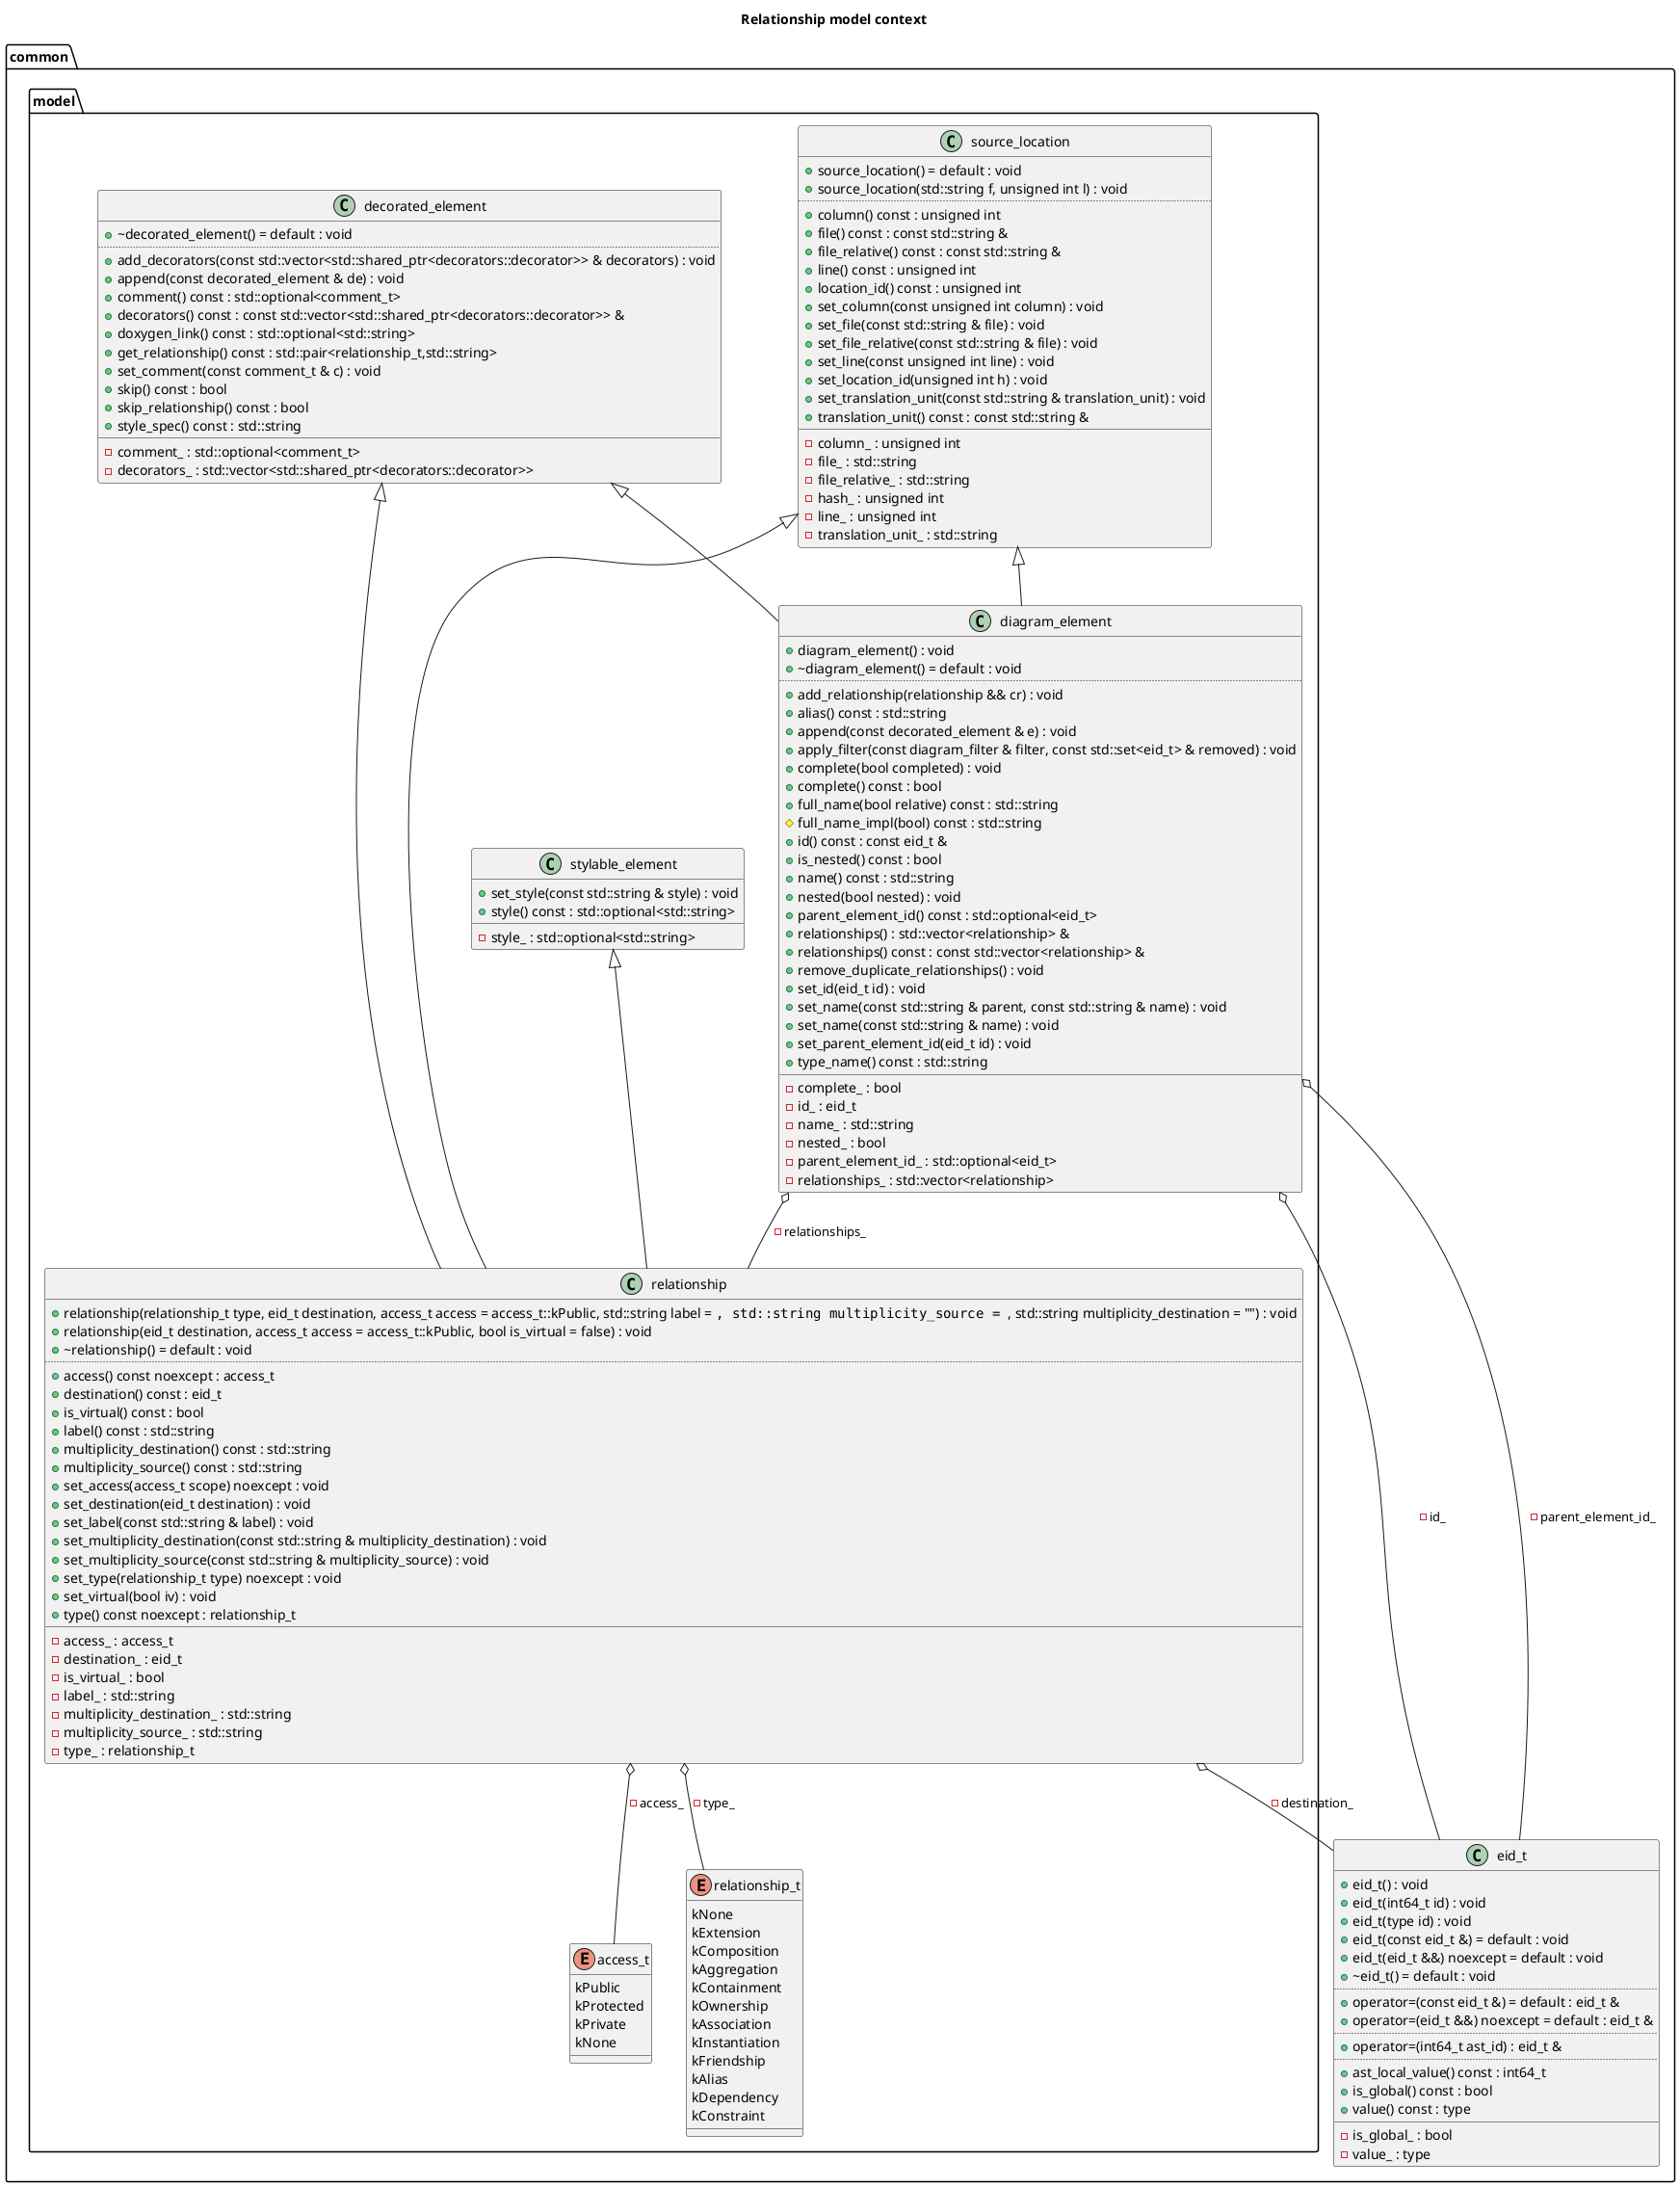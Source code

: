 @startuml
title Relationship model context
package [common] as C_0002532840279361781187 {
package [model] as C_0000669774451444102653 {
enum "access_t" as C_0016616250741959063654
enum C_0016616250741959063654 [[enumclanguml_1_1common_1_1model_1_1access__t.html{access_t}]] {
kPublic
kProtected
kPrivate
kNone
}
enum "relationship_t" as C_0001833121281440583606
enum C_0001833121281440583606 [[enumclanguml_1_1common_1_1model_1_1relationship__t.html{relationship_t}]] {
kNone
kExtension
kComposition
kAggregation
kContainment
kOwnership
kAssociation
kInstantiation
kFriendship
kAlias
kDependency
kConstraint
}
class "decorated_element" as C_0008936819060997384951
class C_0008936819060997384951 [[classclanguml_1_1common_1_1model_1_1decorated__element.html{Base class for decorated diagram elements}]] {
+~decorated_element() = default : void [[[{~decorated_element}]]]
..
+add_decorators(const std::vector<std::shared_ptr<decorators::decorator>> & decorators) : void [[[{add_decorators}]]]
+append(const decorated_element & de) : void [[[{append}]]]
+comment() const : std::optional<comment_t> [[[{comment}]]]
+decorators() const : const std::vector<std::shared_ptr<decorators::decorator>> & [[[{decorators}]]]
+doxygen_link() const : std::optional<std::string> [[[{doxygen_link}]]]
+get_relationship() const : std::pair<relationship_t,std::string> [[[{get_relationship}]]]
+set_comment(const comment_t & c) : void [[[{set_comment}]]]
+skip() const : bool [[[{skip}]]]
+skip_relationship() const : bool [[[{skip_relationship}]]]
+style_spec() const : std::string [[[{style_spec}]]]
__
-comment_ : std::optional<comment_t> [[[{comment_}]]]
-decorators_ : std::vector<std::shared_ptr<decorators::decorator>> [[[{decorators_}]]]
}
class "source_location" as C_0007162092657467521843
class C_0007162092657467521843 [[classclanguml_1_1common_1_1model_1_1source__location.html{Base class of all diagram elements that have source location.}]] {
+source_location() = default : void [[[{source_location}]]]
+source_location(std::string f, unsigned int l) : void [[[{source_location}]]]
..
+column() const : unsigned int [[[{column}]]]
+file() const : const std::string & [[[{file}]]]
+file_relative() const : const std::string & [[[{file_relative}]]]
+line() const : unsigned int [[[{line}]]]
+location_id() const : unsigned int [[[{location_id}]]]
+set_column(const unsigned int column) : void [[[{set_column}]]]
+set_file(const std::string & file) : void [[[{set_file}]]]
+set_file_relative(const std::string & file) : void [[[{set_file_relative}]]]
+set_line(const unsigned int line) : void [[[{set_line}]]]
+set_location_id(unsigned int h) : void [[[{set_location_id}]]]
+set_translation_unit(const std::string & translation_unit) : void [[[{set_translation_unit}]]]
+translation_unit() const : const std::string & [[[{translation_unit}]]]
__
-column_ : unsigned int [[[{column_}]]]
-file_ : std::string [[[{file_}]]]
-file_relative_ : std::string [[[{file_relative_}]]]
-hash_ : unsigned int [[[{hash_}]]]
-line_ : unsigned int [[[{line_}]]]
-translation_unit_ : std::string [[[{translation_unit_}]]]
}
class "stylable_element" as C_0016622768607835415521
class C_0016622768607835415521 [[classclanguml_1_1common_1_1model_1_1stylable__element.html{Diagram elements to which style can be applied.}]] {
+set_style(const std::string & style) : void [[[{set_style}]]]
+style() const : std::optional<std::string> [[[{style}]]]
__
-style_ : std::optional<std::string> [[[{style_}]]]
}
class "relationship" as C_0016370694070378943411
class C_0016370694070378943411 [[classclanguml_1_1common_1_1model_1_1relationship.html{Class representing any relationship other than inheritance}]] {
+relationship(relationship_t type, eid_t destination, access_t access = access_t::kPublic, std::string label = "", std::string multiplicity_source = "", std::string multiplicity_destination = "") : void [[[{relationship}]]]
+relationship(eid_t destination, access_t access = access_t::kPublic, bool is_virtual = false) : void [[[{relationship}]]]
+~relationship() = default : void [[[{~relationship}]]]
..
+access() const noexcept : access_t [[[{access}]]]
+destination() const : eid_t [[[{destination}]]]
+is_virtual() const : bool [[[{is_virtual}]]]
+label() const : std::string [[[{label}]]]
+multiplicity_destination() const : std::string [[[{multiplicity_destination}]]]
+multiplicity_source() const : std::string [[[{multiplicity_source}]]]
+set_access(access_t scope) noexcept : void [[[{set_access}]]]
+set_destination(eid_t destination) : void [[[{set_destination}]]]
+set_label(const std::string & label) : void [[[{set_label}]]]
+set_multiplicity_destination(const std::string & multiplicity_destination) : void [[[{set_multiplicity_destination}]]]
+set_multiplicity_source(const std::string & multiplicity_source) : void [[[{set_multiplicity_source}]]]
+set_type(relationship_t type) noexcept : void [[[{set_type}]]]
+set_virtual(bool iv) : void [[[{set_virtual}]]]
+type() const noexcept : relationship_t [[[{type}]]]
__
-access_ : access_t [[[{access_}]]]
-destination_ : eid_t [[[{destination_}]]]
-is_virtual_ : bool [[[{is_virtual_}]]]
-label_ : std::string [[[{label_}]]]
-multiplicity_destination_ : std::string [[[{multiplicity_destination_}]]]
-multiplicity_source_ : std::string [[[{multiplicity_source_}]]]
-type_ : relationship_t [[[{type_}]]]
}
class "diagram_element" as C_0008588005715032923314
class C_0008588005715032923314 [[classclanguml_1_1common_1_1model_1_1diagram__element.html{Base class for standalone diagram elements.}]] {
+diagram_element() : void [[[{diagram_element}]]]
+~diagram_element() = default : void [[[{~diagram_element}]]]
..
+add_relationship(relationship && cr) : void [[[{add_relationship}]]]
+alias() const : std::string [[[{Return elements' diagram alias.}]]]
+append(const decorated_element & e) : void [[[{append}]]]
+apply_filter(const diagram_filter & filter, const std::set<eid_t> & removed) : void [[[{apply_filter}]]]
+complete(bool completed) : void [[[{complete}]]]
+complete() const : bool [[[{complete}]]]
+full_name(bool relative) const : std::string [[[{Return the elements fully qualified name.}]]]
#full_name_impl(bool) const : std::string [[[{full_name_impl}]]]
+id() const : const eid_t & [[[{Returns diagram element id.}]]]
+is_nested() const : bool [[[{is_nested}]]]
+name() const : std::string [[[{name}]]]
+nested(bool nested) : void [[[{nested}]]]
+parent_element_id() const : std::optional<eid_t> [[[{parent_element_id}]]]
+relationships() : std::vector<relationship> & [[[{relationships}]]]
+relationships() const : const std::vector<relationship> & [[[{relationships}]]]
+remove_duplicate_relationships() : void [[[{remove_duplicate_relationships}]]]
+set_id(eid_t id) : void [[[{set_id}]]]
+set_name(const std::string & parent, const std::string & name) : void [[[{set_name}]]]
+set_name(const std::string & name) : void [[[{set_name}]]]
+set_parent_element_id(eid_t id) : void [[[{set_parent_element_id}]]]
+type_name() const : std::string [[[{type_name}]]]
__
-complete_ : bool [[[{complete_}]]]
-id_ : eid_t [[[{id_}]]]
-name_ : std::string [[[{name_}]]]
-nested_ : bool [[[{nested_}]]]
-parent_element_id_ : std::optional<eid_t> [[[{parent_element_id_}]]]
-relationships_ : std::vector<relationship> [[[{relationships_}]]]
}
}
class "eid_t" as C_0018226056604939607262
class C_0018226056604939607262 [[classclanguml_1_1common_1_1eid__t.html{Universal class for representing all kinds of Id's in the diagram         model.}]] {
+eid_t() : void [[[{eid_t}]]]
+eid_t(int64_t id) : void [[[{eid_t}]]]
+eid_t(type id) : void [[[{eid_t}]]]
+eid_t(const eid_t &) = default : void [[[{eid_t}]]]
+eid_t(eid_t &&) noexcept = default : void [[[{eid_t}]]]
+~eid_t() = default : void [[[{~eid_t}]]]
..
+operator=(const eid_t &) = default : eid_t & [[[{operator=}]]]
+operator=(eid_t &&) noexcept = default : eid_t & [[[{operator=}]]]
..
+operator=(int64_t ast_id) : eid_t & [[[{operator=}]]]
..
+ast_local_value() const : int64_t [[[{ast_local_value}]]]
+is_global() const : bool [[[{is_global}]]]
+value() const : type [[[{value}]]]
__
-is_global_ : bool [[[{is_global_}]]]
-value_ : type [[[{value_}]]]
}
}
C_0016370694070378943411 o-- C_0001833121281440583606 [[{type_}]] : -type_
C_0016370694070378943411 o-- C_0018226056604939607262 [[{destination_}]] : -destination_
C_0016370694070378943411 o-- C_0016616250741959063654 [[{access_}]] : -access_
C_0008936819060997384951 <|-- C_0016370694070378943411
C_0016622768607835415521 <|-- C_0016370694070378943411
C_0007162092657467521843 <|-- C_0016370694070378943411
C_0008588005715032923314 o-- C_0018226056604939607262 [[{id_}]] : -id_
C_0008588005715032923314 o-- C_0018226056604939607262 [[{parent_element_id_}]] : -parent_element_id_
C_0008588005715032923314 o-- C_0016370694070378943411 [[{relationships_}]] : -relationships_
C_0008936819060997384951 <|-- C_0008588005715032923314
C_0007162092657467521843 <|-- C_0008588005715032923314

'Generated with clang-uml, version 0.6.1
'LLVM version Ubuntu clang version 19.1.1 (1ubuntu1)
@enduml
